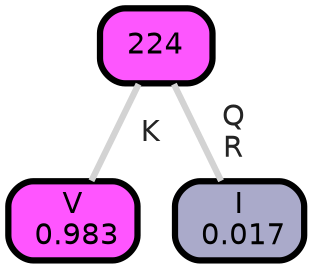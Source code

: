 graph Tree {
node [shape=box, style="filled, rounded",color="black",penwidth="3",fontcolor="black",                 fontname=helvetica] ;
graph [ranksep="0 equally", splines=straight,                 bgcolor=transparent, dpi=200] ;
edge [fontname=helvetica, fontweight=bold,fontcolor=grey14,color=lightgray] ;
0 [label="V
 0.983", fillcolor="#ff55ff"] ;
1 [label="224", fillcolor="#fd56fe"] ;
2 [label="I
 0.017", fillcolor="#aaaaca"] ;
1 -- 0 [label=" K",penwidth=3] ;
1 -- 2 [label=" Q\n R",penwidth=3] ;
{rank = same;}}
